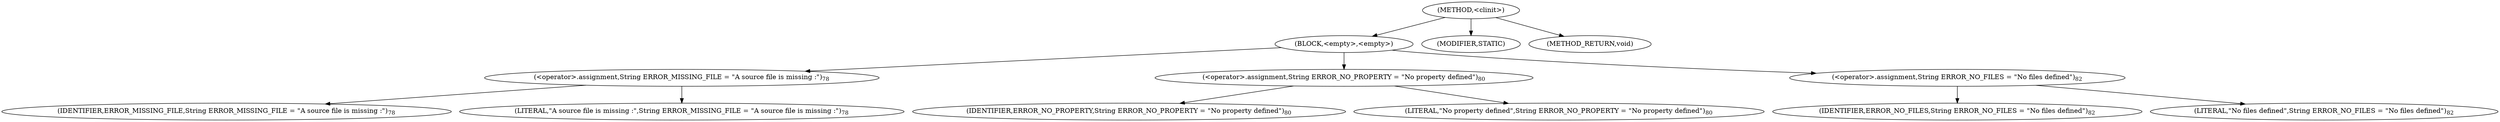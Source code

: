 digraph "&lt;clinit&gt;" {  
"605" [label = <(METHOD,&lt;clinit&gt;)> ]
"606" [label = <(BLOCK,&lt;empty&gt;,&lt;empty&gt;)> ]
"607" [label = <(&lt;operator&gt;.assignment,String ERROR_MISSING_FILE = &quot;A source file is missing :&quot;)<SUB>78</SUB>> ]
"608" [label = <(IDENTIFIER,ERROR_MISSING_FILE,String ERROR_MISSING_FILE = &quot;A source file is missing :&quot;)<SUB>78</SUB>> ]
"609" [label = <(LITERAL,&quot;A source file is missing :&quot;,String ERROR_MISSING_FILE = &quot;A source file is missing :&quot;)<SUB>78</SUB>> ]
"610" [label = <(&lt;operator&gt;.assignment,String ERROR_NO_PROPERTY = &quot;No property defined&quot;)<SUB>80</SUB>> ]
"611" [label = <(IDENTIFIER,ERROR_NO_PROPERTY,String ERROR_NO_PROPERTY = &quot;No property defined&quot;)<SUB>80</SUB>> ]
"612" [label = <(LITERAL,&quot;No property defined&quot;,String ERROR_NO_PROPERTY = &quot;No property defined&quot;)<SUB>80</SUB>> ]
"613" [label = <(&lt;operator&gt;.assignment,String ERROR_NO_FILES = &quot;No files defined&quot;)<SUB>82</SUB>> ]
"614" [label = <(IDENTIFIER,ERROR_NO_FILES,String ERROR_NO_FILES = &quot;No files defined&quot;)<SUB>82</SUB>> ]
"615" [label = <(LITERAL,&quot;No files defined&quot;,String ERROR_NO_FILES = &quot;No files defined&quot;)<SUB>82</SUB>> ]
"616" [label = <(MODIFIER,STATIC)> ]
"617" [label = <(METHOD_RETURN,void)> ]
  "605" -> "606" 
  "605" -> "616" 
  "605" -> "617" 
  "606" -> "607" 
  "606" -> "610" 
  "606" -> "613" 
  "607" -> "608" 
  "607" -> "609" 
  "610" -> "611" 
  "610" -> "612" 
  "613" -> "614" 
  "613" -> "615" 
}
